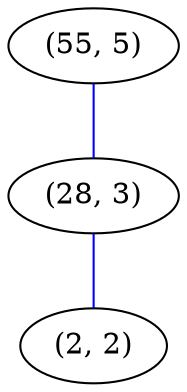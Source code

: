 graph "" {
"(55, 5)";
"(28, 3)";
"(2, 2)";
"(55, 5)" -- "(28, 3)"  [color=blue, key=0, weight=3];
"(28, 3)" -- "(2, 2)"  [color=blue, key=0, weight=3];
}
